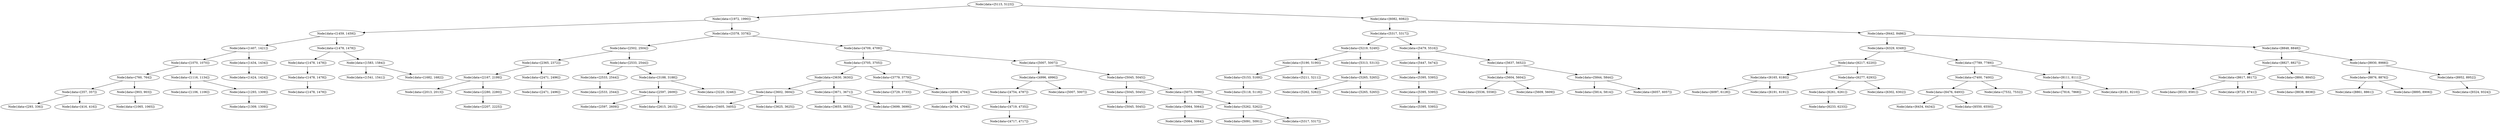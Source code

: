 digraph G{
796851467 [label="Node{data=[5115, 5123]}"]
796851467 -> 68866931
68866931 [label="Node{data=[1972, 1990]}"]
68866931 -> 1744942100
1744942100 [label="Node{data=[1459, 1459]}"]
1744942100 -> 394019287
394019287 [label="Node{data=[1407, 1421]}"]
394019287 -> 1328705686
1328705686 [label="Node{data=[1070, 1070]}"]
1328705686 -> 492938056
492938056 [label="Node{data=[760, 764]}"]
492938056 -> 2024084964
2024084964 [label="Node{data=[357, 357]}"]
2024084964 -> 220369374
220369374 [label="Node{data=[293, 336]}"]
2024084964 -> 1372124716
1372124716 [label="Node{data=[416, 416]}"]
492938056 -> 1101231294
1101231294 [label="Node{data=[903, 903]}"]
1101231294 -> 301552475
301552475 [label="Node{data=[1065, 1065]}"]
1328705686 -> 147623131
147623131 [label="Node{data=[1116, 1134]}"]
147623131 -> 505635448
505635448 [label="Node{data=[1106, 1106]}"]
147623131 -> 1157624710
1157624710 [label="Node{data=[1293, 1309]}"]
1157624710 -> 533140425
533140425 [label="Node{data=[1309, 1309]}"]
394019287 -> 1929506494
1929506494 [label="Node{data=[1434, 1434]}"]
1929506494 -> 1991537156
1991537156 [label="Node{data=[1424, 1424]}"]
1744942100 -> 1298975895
1298975895 [label="Node{data=[1478, 1478]}"]
1298975895 -> 1779615656
1779615656 [label="Node{data=[1478, 1478]}"]
1779615656 -> 370843722
370843722 [label="Node{data=[1478, 1478]}"]
370843722 -> 1131140319
1131140319 [label="Node{data=[1478, 1478]}"]
1298975895 -> 1749590097
1749590097 [label="Node{data=[1583, 1584]}"]
1749590097 -> 345703799
345703799 [label="Node{data=[1541, 1541]}"]
1749590097 -> 1463877470
1463877470 [label="Node{data=[1682, 1682]}"]
68866931 -> 1250956357
1250956357 [label="Node{data=[3378, 3378]}"]
1250956357 -> 1744273262
1744273262 [label="Node{data=[2502, 2504]}"]
1744273262 -> 722173530
722173530 [label="Node{data=[2365, 2372]}"]
722173530 -> 2078396010
2078396010 [label="Node{data=[2167, 2199]}"]
2078396010 -> 823775087
823775087 [label="Node{data=[2013, 2013]}"]
2078396010 -> 1841945133
1841945133 [label="Node{data=[2280, 2280]}"]
1841945133 -> 490766432
490766432 [label="Node{data=[2207, 2225]}"]
722173530 -> 1755811644
1755811644 [label="Node{data=[2471, 2496]}"]
1755811644 -> 398088176
398088176 [label="Node{data=[2471, 2496]}"]
1744273262 -> 880934808
880934808 [label="Node{data=[2533, 2544]}"]
880934808 -> 769342184
769342184 [label="Node{data=[2533, 2544]}"]
769342184 -> 2035387904
2035387904 [label="Node{data=[2533, 2544]}"]
880934808 -> 1016156941
1016156941 [label="Node{data=[3188, 3188]}"]
1016156941 -> 131532344
131532344 [label="Node{data=[2597, 2609]}"]
131532344 -> 1932484688
1932484688 [label="Node{data=[2597, 2609]}"]
131532344 -> 117162427
117162427 [label="Node{data=[2615, 2615]}"]
1016156941 -> 818209618
818209618 [label="Node{data=[3220, 3246]}"]
1250956357 -> 253613492
253613492 [label="Node{data=[4709, 4709]}"]
253613492 -> 121113063
121113063 [label="Node{data=[3705, 3705]}"]
121113063 -> 1603729058
1603729058 [label="Node{data=[3630, 3630]}"]
1603729058 -> 1222590577
1222590577 [label="Node{data=[3602, 3604]}"]
1222590577 -> 688819371
688819371 [label="Node{data=[3405, 3405]}"]
1222590577 -> 1849610076
1849610076 [label="Node{data=[3625, 3625]}"]
1603729058 -> 108333023
108333023 [label="Node{data=[3671, 3671]}"]
108333023 -> 874189736
874189736 [label="Node{data=[3655, 3655]}"]
108333023 -> 1764604500
1764604500 [label="Node{data=[3699, 3699]}"]
121113063 -> 1911671810
1911671810 [label="Node{data=[3779, 3779]}"]
1911671810 -> 1595176476
1595176476 [label="Node{data=[3729, 3733]}"]
1911671810 -> 872331269
872331269 [label="Node{data=[4690, 4704]}"]
872331269 -> 931482420
931482420 [label="Node{data=[4704, 4704]}"]
253613492 -> 1223360538
1223360538 [label="Node{data=[5007, 5007]}"]
1223360538 -> 875768717
875768717 [label="Node{data=[4996, 4996]}"]
875768717 -> 1917555614
1917555614 [label="Node{data=[4754, 4787]}"]
1917555614 -> 1871362568
1871362568 [label="Node{data=[4719, 4735]}"]
1871362568 -> 2146540595
2146540595 [label="Node{data=[4717, 4717]}"]
875768717 -> 1387511555
1387511555 [label="Node{data=[5007, 5007]}"]
1223360538 -> 2093613480
2093613480 [label="Node{data=[5045, 5045]}"]
2093613480 -> 1177206467
1177206467 [label="Node{data=[5045, 5045]}"]
1177206467 -> 902406705
902406705 [label="Node{data=[5045, 5045]}"]
2093613480 -> 2051889196
2051889196 [label="Node{data=[5075, 5090]}"]
2051889196 -> 1445384588
1445384588 [label="Node{data=[5064, 5064]}"]
1445384588 -> 1172943149
1172943149 [label="Node{data=[5064, 5064]}"]
2051889196 -> 1036606347
1036606347 [label="Node{data=[5262, 5262]}"]
1036606347 -> 760604710
760604710 [label="Node{data=[5091, 5091]}"]
1036606347 -> 1293940401
1293940401 [label="Node{data=[5317, 5317]}"]
796851467 -> 1173837542
1173837542 [label="Node{data=[6082, 6082]}"]
1173837542 -> 848644304
848644304 [label="Node{data=[5317, 5317]}"]
848644304 -> 805536380
805536380 [label="Node{data=[5219, 5249]}"]
805536380 -> 43729075
43729075 [label="Node{data=[5190, 5190]}"]
43729075 -> 2099541600
2099541600 [label="Node{data=[5153, 5169]}"]
2099541600 -> 1701798620
1701798620 [label="Node{data=[5118, 5118]}"]
43729075 -> 1238568047
1238568047 [label="Node{data=[5211, 5211]}"]
805536380 -> 286606142
286606142 [label="Node{data=[5313, 5313]}"]
286606142 -> 1339858954
1339858954 [label="Node{data=[5265, 5265]}"]
1339858954 -> 1362842287
1362842287 [label="Node{data=[5262, 5262]}"]
1339858954 -> 5934227
5934227 [label="Node{data=[5265, 5265]}"]
848644304 -> 1005400853
1005400853 [label="Node{data=[5479, 5516]}"]
1005400853 -> 295372946
295372946 [label="Node{data=[5447, 5474]}"]
295372946 -> 440307236
440307236 [label="Node{data=[5395, 5395]}"]
440307236 -> 1322559460
1322559460 [label="Node{data=[5395, 5395]}"]
1322559460 -> 477319344
477319344 [label="Node{data=[5395, 5395]}"]
1005400853 -> 1432687668
1432687668 [label="Node{data=[5637, 5652]}"]
1432687668 -> 1002762002
1002762002 [label="Node{data=[5604, 5604]}"]
1002762002 -> 1346667529
1346667529 [label="Node{data=[5536, 5558]}"]
1002762002 -> 1446291553
1446291553 [label="Node{data=[5609, 5609]}"]
1432687668 -> 722321959
722321959 [label="Node{data=[5844, 5844]}"]
722321959 -> 934085675
934085675 [label="Node{data=[5814, 5814]}"]
722321959 -> 1136503323
1136503323 [label="Node{data=[6057, 6057]}"]
1173837542 -> 817460653
817460653 [label="Node{data=[8442, 8486]}"]
817460653 -> 1977652583
1977652583 [label="Node{data=[6329, 6349]}"]
1977652583 -> 708004780
708004780 [label="Node{data=[6217, 6220]}"]
708004780 -> 74502531
74502531 [label="Node{data=[6165, 6180]}"]
74502531 -> 2141178045
2141178045 [label="Node{data=[6097, 6128]}"]
74502531 -> 245703044
245703044 [label="Node{data=[6191, 6191]}"]
708004780 -> 1048274391
1048274391 [label="Node{data=[6277, 6293]}"]
1048274391 -> 1015367506
1015367506 [label="Node{data=[6261, 6261]}"]
1015367506 -> 1038002783
1038002783 [label="Node{data=[6233, 6233]}"]
1048274391 -> 441451873
441451873 [label="Node{data=[6302, 6302]}"]
1977652583 -> 2137034273
2137034273 [label="Node{data=[7789, 7789]}"]
2137034273 -> 1766451528
1766451528 [label="Node{data=[7400, 7400]}"]
1766451528 -> 554510956
554510956 [label="Node{data=[6476, 6493]}"]
554510956 -> 1005344801
1005344801 [label="Node{data=[6434, 6434]}"]
554510956 -> 1082579195
1082579195 [label="Node{data=[6550, 6550]}"]
1766451528 -> 1713596938
1713596938 [label="Node{data=[7532, 7532]}"]
2137034273 -> 775254760
775254760 [label="Node{data=[8111, 8111]}"]
775254760 -> 2009139807
2009139807 [label="Node{data=[7816, 7868]}"]
775254760 -> 24532316
24532316 [label="Node{data=[8181, 8210]}"]
817460653 -> 2088246338
2088246338 [label="Node{data=[8848, 8848]}"]
2088246338 -> 2036302615
2036302615 [label="Node{data=[8827, 8827]}"]
2036302615 -> 104070545
104070545 [label="Node{data=[8617, 8617]}"]
104070545 -> 895259838
895259838 [label="Node{data=[8533, 8581]}"]
104070545 -> 158995547
158995547 [label="Node{data=[8725, 8741]}"]
2036302615 -> 205023576
205023576 [label="Node{data=[8845, 8845]}"]
205023576 -> 360628795
360628795 [label="Node{data=[8838, 8838]}"]
2088246338 -> 1154895182
1154895182 [label="Node{data=[8930, 8988]}"]
1154895182 -> 500646211
500646211 [label="Node{data=[8876, 8876]}"]
500646211 -> 1382717704
1382717704 [label="Node{data=[8861, 8861]}"]
500646211 -> 828831332
828831332 [label="Node{data=[8895, 8906]}"]
1154895182 -> 1202479419
1202479419 [label="Node{data=[8952, 8952]}"]
1202479419 -> 1624702420
1624702420 [label="Node{data=[9324, 9324]}"]
}